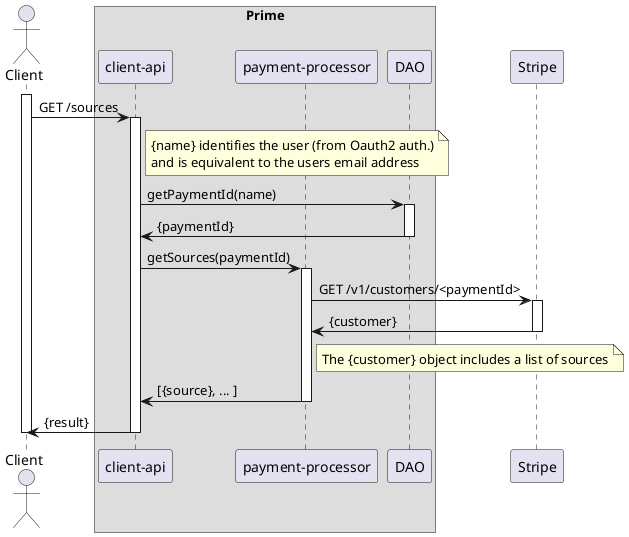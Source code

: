@startuml

actor Client
participant Client

box "Prime"
    participant "client-api"
    participant "payment-processor"
    participant "DAO"
end box
participant Stripe

activate Client
    Client -> "client-api": GET /sources
    activate "client-api"
    note right of "client-api"
       {name} identifies the user (from Oauth2 auth.)
       and is equivalent to the users email address
    end note

    "client-api" -> DAO : getPaymentId(name)
    activate DAO
    DAO -> "client-api" : {paymentId}
    deactivate DAO

    "client-api" -> "payment-processor" : getSources(paymentId)
    activate "payment-processor"

    "payment-processor" -> Stripe : GET /v1/customers/<paymentId>
    activate Stripe
    Stripe -> "payment-processor" : {customer}
    deactivate Stripe
    note right of "payment-processor" : The {customer} object includes a list of sources

    "payment-processor" -> "client-api" :  [{source}, ... ]
    deactivate "payment-processor"

    "client-api" -> Client : {result}
    deactivate "client-api"

deactivate Client

@enduml
